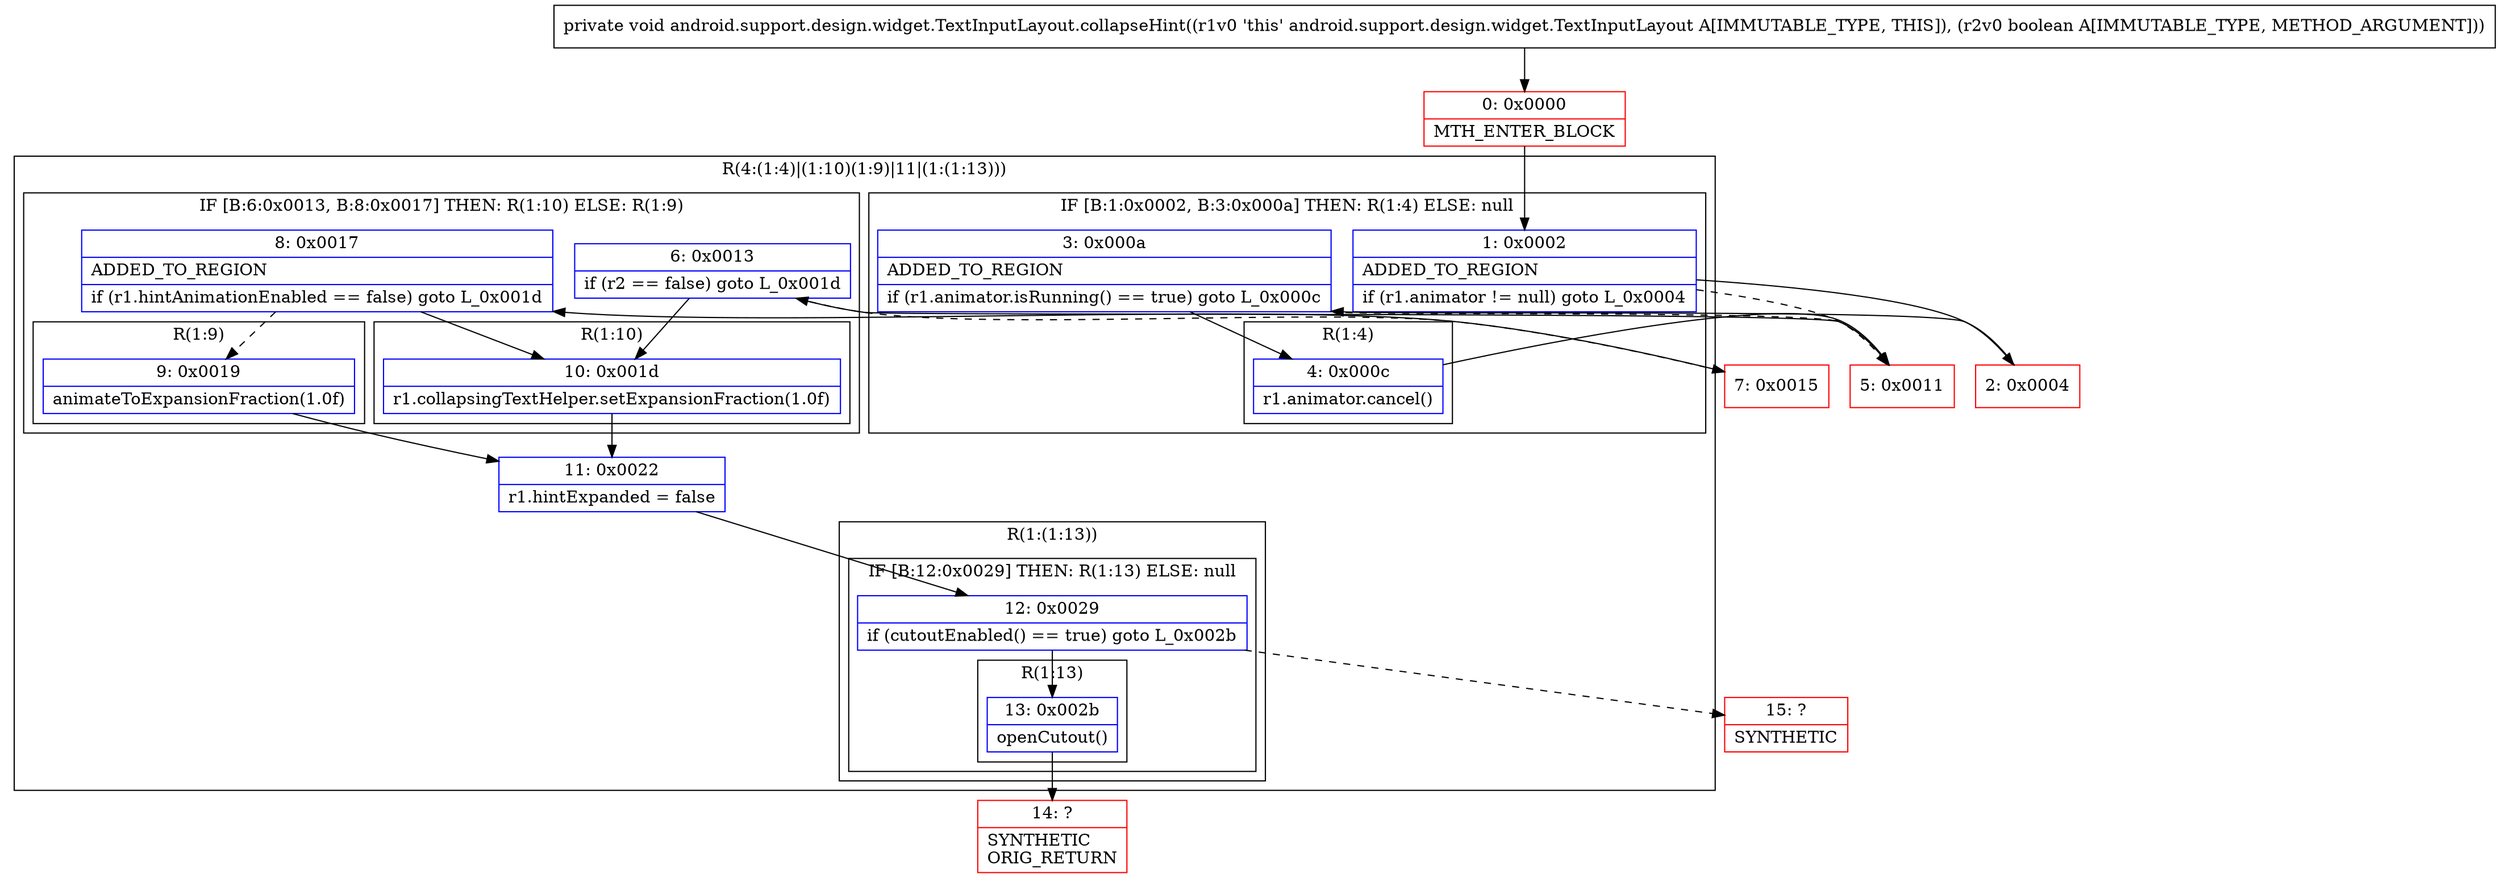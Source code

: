 digraph "CFG forandroid.support.design.widget.TextInputLayout.collapseHint(Z)V" {
subgraph cluster_Region_1757711263 {
label = "R(4:(1:4)|(1:10)(1:9)|11|(1:(1:13)))";
node [shape=record,color=blue];
subgraph cluster_IfRegion_84249356 {
label = "IF [B:1:0x0002, B:3:0x000a] THEN: R(1:4) ELSE: null";
node [shape=record,color=blue];
Node_1 [shape=record,label="{1\:\ 0x0002|ADDED_TO_REGION\l|if (r1.animator != null) goto L_0x0004\l}"];
Node_3 [shape=record,label="{3\:\ 0x000a|ADDED_TO_REGION\l|if (r1.animator.isRunning() == true) goto L_0x000c\l}"];
subgraph cluster_Region_1327919877 {
label = "R(1:4)";
node [shape=record,color=blue];
Node_4 [shape=record,label="{4\:\ 0x000c|r1.animator.cancel()\l}"];
}
}
subgraph cluster_IfRegion_762641846 {
label = "IF [B:6:0x0013, B:8:0x0017] THEN: R(1:10) ELSE: R(1:9)";
node [shape=record,color=blue];
Node_6 [shape=record,label="{6\:\ 0x0013|if (r2 == false) goto L_0x001d\l}"];
Node_8 [shape=record,label="{8\:\ 0x0017|ADDED_TO_REGION\l|if (r1.hintAnimationEnabled == false) goto L_0x001d\l}"];
subgraph cluster_Region_1629488116 {
label = "R(1:10)";
node [shape=record,color=blue];
Node_10 [shape=record,label="{10\:\ 0x001d|r1.collapsingTextHelper.setExpansionFraction(1.0f)\l}"];
}
subgraph cluster_Region_1221900599 {
label = "R(1:9)";
node [shape=record,color=blue];
Node_9 [shape=record,label="{9\:\ 0x0019|animateToExpansionFraction(1.0f)\l}"];
}
}
Node_11 [shape=record,label="{11\:\ 0x0022|r1.hintExpanded = false\l}"];
subgraph cluster_Region_882263411 {
label = "R(1:(1:13))";
node [shape=record,color=blue];
subgraph cluster_IfRegion_1040553754 {
label = "IF [B:12:0x0029] THEN: R(1:13) ELSE: null";
node [shape=record,color=blue];
Node_12 [shape=record,label="{12\:\ 0x0029|if (cutoutEnabled() == true) goto L_0x002b\l}"];
subgraph cluster_Region_1599802509 {
label = "R(1:13)";
node [shape=record,color=blue];
Node_13 [shape=record,label="{13\:\ 0x002b|openCutout()\l}"];
}
}
}
}
Node_0 [shape=record,color=red,label="{0\:\ 0x0000|MTH_ENTER_BLOCK\l}"];
Node_2 [shape=record,color=red,label="{2\:\ 0x0004}"];
Node_5 [shape=record,color=red,label="{5\:\ 0x0011}"];
Node_7 [shape=record,color=red,label="{7\:\ 0x0015}"];
Node_14 [shape=record,color=red,label="{14\:\ ?|SYNTHETIC\lORIG_RETURN\l}"];
Node_15 [shape=record,color=red,label="{15\:\ ?|SYNTHETIC\l}"];
MethodNode[shape=record,label="{private void android.support.design.widget.TextInputLayout.collapseHint((r1v0 'this' android.support.design.widget.TextInputLayout A[IMMUTABLE_TYPE, THIS]), (r2v0 boolean A[IMMUTABLE_TYPE, METHOD_ARGUMENT])) }"];
MethodNode -> Node_0;
Node_1 -> Node_2;
Node_1 -> Node_5[style=dashed];
Node_3 -> Node_4;
Node_3 -> Node_5[style=dashed];
Node_4 -> Node_5;
Node_6 -> Node_7[style=dashed];
Node_6 -> Node_10;
Node_8 -> Node_9[style=dashed];
Node_8 -> Node_10;
Node_10 -> Node_11;
Node_9 -> Node_11;
Node_11 -> Node_12;
Node_12 -> Node_13;
Node_12 -> Node_15[style=dashed];
Node_13 -> Node_14;
Node_0 -> Node_1;
Node_2 -> Node_3;
Node_5 -> Node_6;
Node_7 -> Node_8;
}

